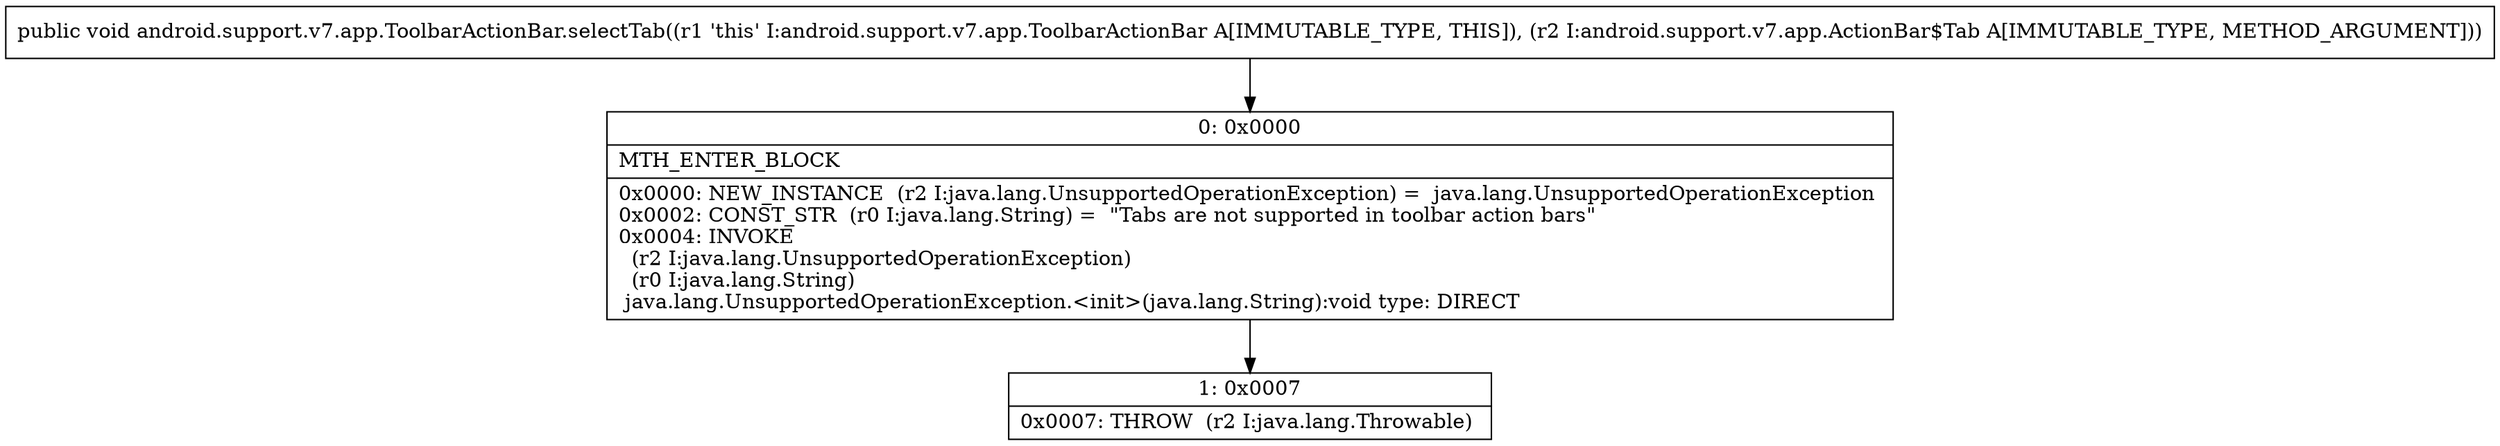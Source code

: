 digraph "CFG forandroid.support.v7.app.ToolbarActionBar.selectTab(Landroid\/support\/v7\/app\/ActionBar$Tab;)V" {
Node_0 [shape=record,label="{0\:\ 0x0000|MTH_ENTER_BLOCK\l|0x0000: NEW_INSTANCE  (r2 I:java.lang.UnsupportedOperationException) =  java.lang.UnsupportedOperationException \l0x0002: CONST_STR  (r0 I:java.lang.String) =  \"Tabs are not supported in toolbar action bars\" \l0x0004: INVOKE  \l  (r2 I:java.lang.UnsupportedOperationException)\l  (r0 I:java.lang.String)\l java.lang.UnsupportedOperationException.\<init\>(java.lang.String):void type: DIRECT \l}"];
Node_1 [shape=record,label="{1\:\ 0x0007|0x0007: THROW  (r2 I:java.lang.Throwable) \l}"];
MethodNode[shape=record,label="{public void android.support.v7.app.ToolbarActionBar.selectTab((r1 'this' I:android.support.v7.app.ToolbarActionBar A[IMMUTABLE_TYPE, THIS]), (r2 I:android.support.v7.app.ActionBar$Tab A[IMMUTABLE_TYPE, METHOD_ARGUMENT])) }"];
MethodNode -> Node_0;
Node_0 -> Node_1;
}

